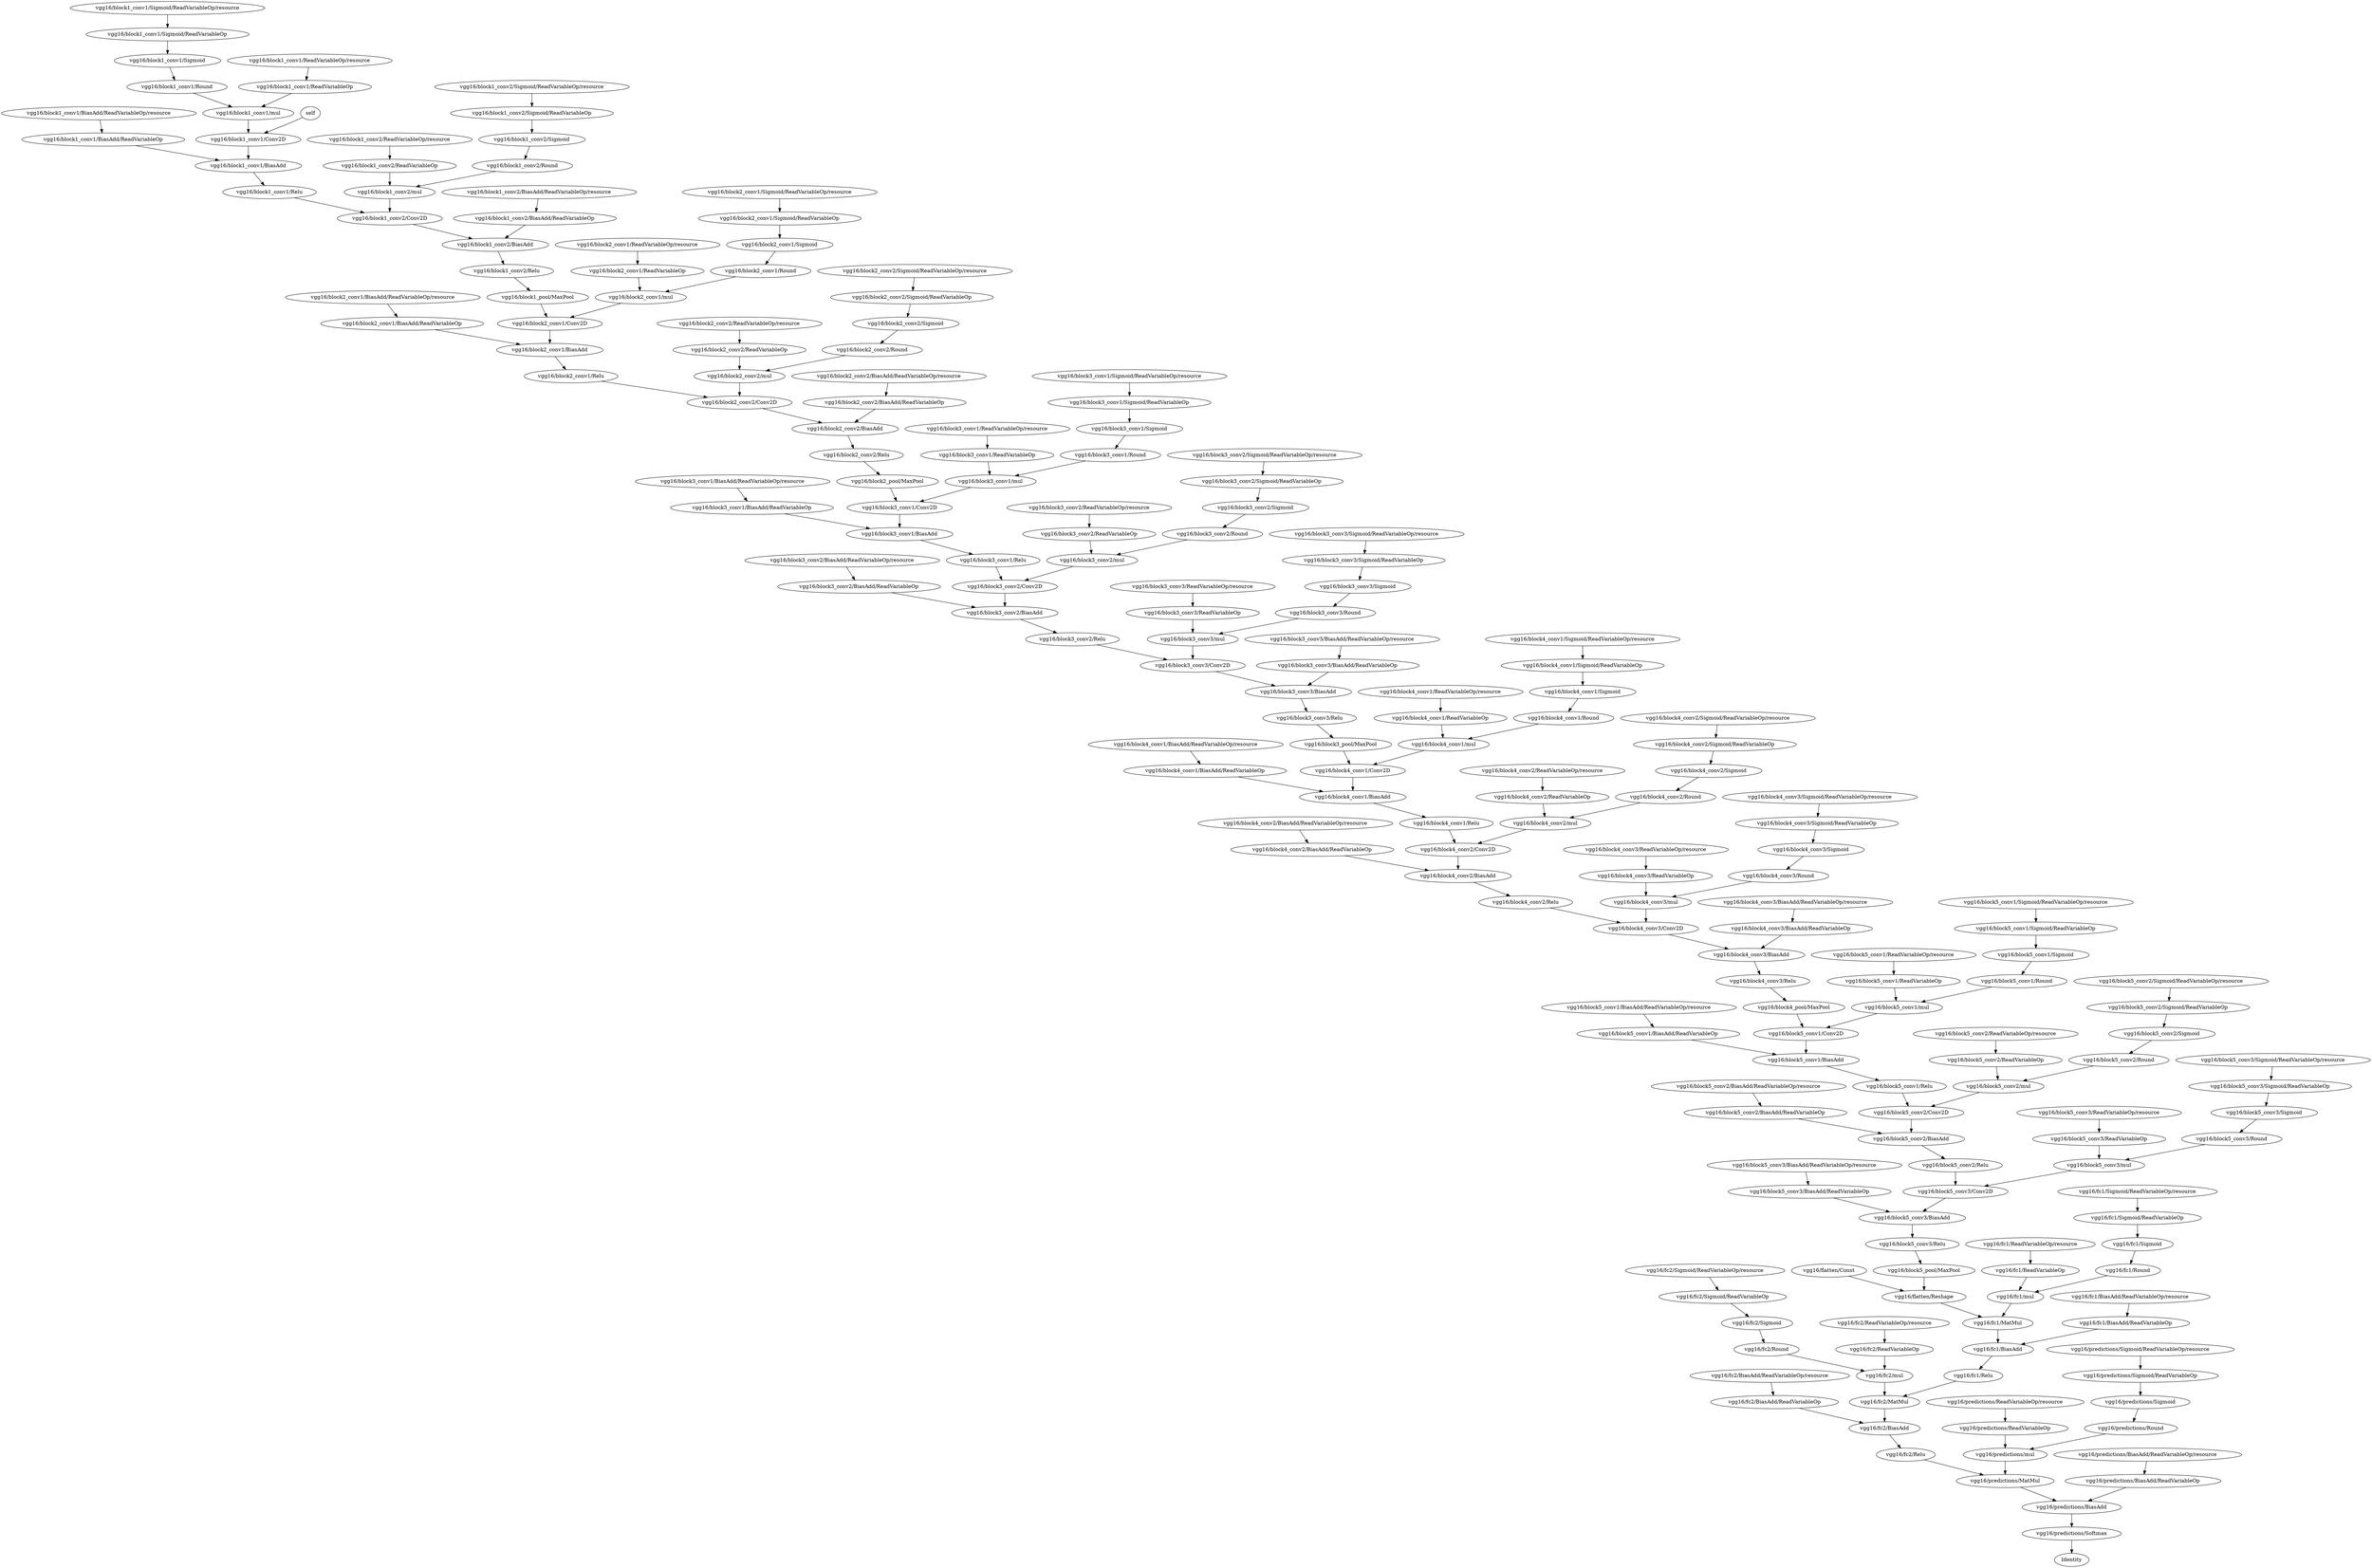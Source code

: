 strict digraph  {
self [op=Placeholder];
"vgg16/block1_conv1/Sigmoid/ReadVariableOp/resource" [op=Placeholder];
"vgg16/block1_conv1/Sigmoid/ReadVariableOp" [op=ReadVariableOp];
"vgg16/block1_conv1/Sigmoid" [op=Sigmoid];
"vgg16/block1_conv1/Round" [op=Round];
"vgg16/block1_conv1/ReadVariableOp/resource" [op=Placeholder];
"vgg16/block1_conv1/ReadVariableOp" [op=ReadVariableOp];
"vgg16/block1_conv1/mul" [op=Mul];
"vgg16/block1_conv1/Conv2D" [op=Conv2D];
"vgg16/block1_conv1/BiasAdd/ReadVariableOp/resource" [op=Placeholder];
"vgg16/block1_conv1/BiasAdd/ReadVariableOp" [op=ReadVariableOp];
"vgg16/block1_conv1/BiasAdd" [op=BiasAdd];
"vgg16/block1_conv1/Relu" [op=Relu];
"vgg16/block1_conv2/Sigmoid/ReadVariableOp/resource" [op=Placeholder];
"vgg16/block1_conv2/Sigmoid/ReadVariableOp" [op=ReadVariableOp];
"vgg16/block1_conv2/Sigmoid" [op=Sigmoid];
"vgg16/block1_conv2/Round" [op=Round];
"vgg16/block1_conv2/ReadVariableOp/resource" [op=Placeholder];
"vgg16/block1_conv2/ReadVariableOp" [op=ReadVariableOp];
"vgg16/block1_conv2/mul" [op=Mul];
"vgg16/block1_conv2/Conv2D" [op=Conv2D];
"vgg16/block1_conv2/BiasAdd/ReadVariableOp/resource" [op=Placeholder];
"vgg16/block1_conv2/BiasAdd/ReadVariableOp" [op=ReadVariableOp];
"vgg16/block1_conv2/BiasAdd" [op=BiasAdd];
"vgg16/block1_conv2/Relu" [op=Relu];
"vgg16/block1_pool/MaxPool" [op=MaxPool];
"vgg16/block2_conv1/Sigmoid/ReadVariableOp/resource" [op=Placeholder];
"vgg16/block2_conv1/Sigmoid/ReadVariableOp" [op=ReadVariableOp];
"vgg16/block2_conv1/Sigmoid" [op=Sigmoid];
"vgg16/block2_conv1/Round" [op=Round];
"vgg16/block2_conv1/ReadVariableOp/resource" [op=Placeholder];
"vgg16/block2_conv1/ReadVariableOp" [op=ReadVariableOp];
"vgg16/block2_conv1/mul" [op=Mul];
"vgg16/block2_conv1/Conv2D" [op=Conv2D];
"vgg16/block2_conv1/BiasAdd/ReadVariableOp/resource" [op=Placeholder];
"vgg16/block2_conv1/BiasAdd/ReadVariableOp" [op=ReadVariableOp];
"vgg16/block2_conv1/BiasAdd" [op=BiasAdd];
"vgg16/block2_conv1/Relu" [op=Relu];
"vgg16/block2_conv2/Sigmoid/ReadVariableOp/resource" [op=Placeholder];
"vgg16/block2_conv2/Sigmoid/ReadVariableOp" [op=ReadVariableOp];
"vgg16/block2_conv2/Sigmoid" [op=Sigmoid];
"vgg16/block2_conv2/Round" [op=Round];
"vgg16/block2_conv2/ReadVariableOp/resource" [op=Placeholder];
"vgg16/block2_conv2/ReadVariableOp" [op=ReadVariableOp];
"vgg16/block2_conv2/mul" [op=Mul];
"vgg16/block2_conv2/Conv2D" [op=Conv2D];
"vgg16/block2_conv2/BiasAdd/ReadVariableOp/resource" [op=Placeholder];
"vgg16/block2_conv2/BiasAdd/ReadVariableOp" [op=ReadVariableOp];
"vgg16/block2_conv2/BiasAdd" [op=BiasAdd];
"vgg16/block2_conv2/Relu" [op=Relu];
"vgg16/block2_pool/MaxPool" [op=MaxPool];
"vgg16/block3_conv1/Sigmoid/ReadVariableOp/resource" [op=Placeholder];
"vgg16/block3_conv1/Sigmoid/ReadVariableOp" [op=ReadVariableOp];
"vgg16/block3_conv1/Sigmoid" [op=Sigmoid];
"vgg16/block3_conv1/Round" [op=Round];
"vgg16/block3_conv1/ReadVariableOp/resource" [op=Placeholder];
"vgg16/block3_conv1/ReadVariableOp" [op=ReadVariableOp];
"vgg16/block3_conv1/mul" [op=Mul];
"vgg16/block3_conv1/Conv2D" [op=Conv2D];
"vgg16/block3_conv1/BiasAdd/ReadVariableOp/resource" [op=Placeholder];
"vgg16/block3_conv1/BiasAdd/ReadVariableOp" [op=ReadVariableOp];
"vgg16/block3_conv1/BiasAdd" [op=BiasAdd];
"vgg16/block3_conv1/Relu" [op=Relu];
"vgg16/block3_conv2/Sigmoid/ReadVariableOp/resource" [op=Placeholder];
"vgg16/block3_conv2/Sigmoid/ReadVariableOp" [op=ReadVariableOp];
"vgg16/block3_conv2/Sigmoid" [op=Sigmoid];
"vgg16/block3_conv2/Round" [op=Round];
"vgg16/block3_conv2/ReadVariableOp/resource" [op=Placeholder];
"vgg16/block3_conv2/ReadVariableOp" [op=ReadVariableOp];
"vgg16/block3_conv2/mul" [op=Mul];
"vgg16/block3_conv2/Conv2D" [op=Conv2D];
"vgg16/block3_conv2/BiasAdd/ReadVariableOp/resource" [op=Placeholder];
"vgg16/block3_conv2/BiasAdd/ReadVariableOp" [op=ReadVariableOp];
"vgg16/block3_conv2/BiasAdd" [op=BiasAdd];
"vgg16/block3_conv2/Relu" [op=Relu];
"vgg16/block3_conv3/Sigmoid/ReadVariableOp/resource" [op=Placeholder];
"vgg16/block3_conv3/Sigmoid/ReadVariableOp" [op=ReadVariableOp];
"vgg16/block3_conv3/Sigmoid" [op=Sigmoid];
"vgg16/block3_conv3/Round" [op=Round];
"vgg16/block3_conv3/ReadVariableOp/resource" [op=Placeholder];
"vgg16/block3_conv3/ReadVariableOp" [op=ReadVariableOp];
"vgg16/block3_conv3/mul" [op=Mul];
"vgg16/block3_conv3/Conv2D" [op=Conv2D];
"vgg16/block3_conv3/BiasAdd/ReadVariableOp/resource" [op=Placeholder];
"vgg16/block3_conv3/BiasAdd/ReadVariableOp" [op=ReadVariableOp];
"vgg16/block3_conv3/BiasAdd" [op=BiasAdd];
"vgg16/block3_conv3/Relu" [op=Relu];
"vgg16/block3_pool/MaxPool" [op=MaxPool];
"vgg16/block4_conv1/Sigmoid/ReadVariableOp/resource" [op=Placeholder];
"vgg16/block4_conv1/Sigmoid/ReadVariableOp" [op=ReadVariableOp];
"vgg16/block4_conv1/Sigmoid" [op=Sigmoid];
"vgg16/block4_conv1/Round" [op=Round];
"vgg16/block4_conv1/ReadVariableOp/resource" [op=Placeholder];
"vgg16/block4_conv1/ReadVariableOp" [op=ReadVariableOp];
"vgg16/block4_conv1/mul" [op=Mul];
"vgg16/block4_conv1/Conv2D" [op=Conv2D];
"vgg16/block4_conv1/BiasAdd/ReadVariableOp/resource" [op=Placeholder];
"vgg16/block4_conv1/BiasAdd/ReadVariableOp" [op=ReadVariableOp];
"vgg16/block4_conv1/BiasAdd" [op=BiasAdd];
"vgg16/block4_conv1/Relu" [op=Relu];
"vgg16/block4_conv2/Sigmoid/ReadVariableOp/resource" [op=Placeholder];
"vgg16/block4_conv2/Sigmoid/ReadVariableOp" [op=ReadVariableOp];
"vgg16/block4_conv2/Sigmoid" [op=Sigmoid];
"vgg16/block4_conv2/Round" [op=Round];
"vgg16/block4_conv2/ReadVariableOp/resource" [op=Placeholder];
"vgg16/block4_conv2/ReadVariableOp" [op=ReadVariableOp];
"vgg16/block4_conv2/mul" [op=Mul];
"vgg16/block4_conv2/Conv2D" [op=Conv2D];
"vgg16/block4_conv2/BiasAdd/ReadVariableOp/resource" [op=Placeholder];
"vgg16/block4_conv2/BiasAdd/ReadVariableOp" [op=ReadVariableOp];
"vgg16/block4_conv2/BiasAdd" [op=BiasAdd];
"vgg16/block4_conv2/Relu" [op=Relu];
"vgg16/block4_conv3/Sigmoid/ReadVariableOp/resource" [op=Placeholder];
"vgg16/block4_conv3/Sigmoid/ReadVariableOp" [op=ReadVariableOp];
"vgg16/block4_conv3/Sigmoid" [op=Sigmoid];
"vgg16/block4_conv3/Round" [op=Round];
"vgg16/block4_conv3/ReadVariableOp/resource" [op=Placeholder];
"vgg16/block4_conv3/ReadVariableOp" [op=ReadVariableOp];
"vgg16/block4_conv3/mul" [op=Mul];
"vgg16/block4_conv3/Conv2D" [op=Conv2D];
"vgg16/block4_conv3/BiasAdd/ReadVariableOp/resource" [op=Placeholder];
"vgg16/block4_conv3/BiasAdd/ReadVariableOp" [op=ReadVariableOp];
"vgg16/block4_conv3/BiasAdd" [op=BiasAdd];
"vgg16/block4_conv3/Relu" [op=Relu];
"vgg16/block4_pool/MaxPool" [op=MaxPool];
"vgg16/block5_conv1/Sigmoid/ReadVariableOp/resource" [op=Placeholder];
"vgg16/block5_conv1/Sigmoid/ReadVariableOp" [op=ReadVariableOp];
"vgg16/block5_conv1/Sigmoid" [op=Sigmoid];
"vgg16/block5_conv1/Round" [op=Round];
"vgg16/block5_conv1/ReadVariableOp/resource" [op=Placeholder];
"vgg16/block5_conv1/ReadVariableOp" [op=ReadVariableOp];
"vgg16/block5_conv1/mul" [op=Mul];
"vgg16/block5_conv1/Conv2D" [op=Conv2D];
"vgg16/block5_conv1/BiasAdd/ReadVariableOp/resource" [op=Placeholder];
"vgg16/block5_conv1/BiasAdd/ReadVariableOp" [op=ReadVariableOp];
"vgg16/block5_conv1/BiasAdd" [op=BiasAdd];
"vgg16/block5_conv1/Relu" [op=Relu];
"vgg16/block5_conv2/Sigmoid/ReadVariableOp/resource" [op=Placeholder];
"vgg16/block5_conv2/Sigmoid/ReadVariableOp" [op=ReadVariableOp];
"vgg16/block5_conv2/Sigmoid" [op=Sigmoid];
"vgg16/block5_conv2/Round" [op=Round];
"vgg16/block5_conv2/ReadVariableOp/resource" [op=Placeholder];
"vgg16/block5_conv2/ReadVariableOp" [op=ReadVariableOp];
"vgg16/block5_conv2/mul" [op=Mul];
"vgg16/block5_conv2/Conv2D" [op=Conv2D];
"vgg16/block5_conv2/BiasAdd/ReadVariableOp/resource" [op=Placeholder];
"vgg16/block5_conv2/BiasAdd/ReadVariableOp" [op=ReadVariableOp];
"vgg16/block5_conv2/BiasAdd" [op=BiasAdd];
"vgg16/block5_conv2/Relu" [op=Relu];
"vgg16/block5_conv3/Sigmoid/ReadVariableOp/resource" [op=Placeholder];
"vgg16/block5_conv3/Sigmoid/ReadVariableOp" [op=ReadVariableOp];
"vgg16/block5_conv3/Sigmoid" [op=Sigmoid];
"vgg16/block5_conv3/Round" [op=Round];
"vgg16/block5_conv3/ReadVariableOp/resource" [op=Placeholder];
"vgg16/block5_conv3/ReadVariableOp" [op=ReadVariableOp];
"vgg16/block5_conv3/mul" [op=Mul];
"vgg16/block5_conv3/Conv2D" [op=Conv2D];
"vgg16/block5_conv3/BiasAdd/ReadVariableOp/resource" [op=Placeholder];
"vgg16/block5_conv3/BiasAdd/ReadVariableOp" [op=ReadVariableOp];
"vgg16/block5_conv3/BiasAdd" [op=BiasAdd];
"vgg16/block5_conv3/Relu" [op=Relu];
"vgg16/block5_pool/MaxPool" [op=MaxPool];
"vgg16/flatten/Const" [op=Const];
"vgg16/flatten/Reshape" [op=Reshape];
"vgg16/fc1/Sigmoid/ReadVariableOp/resource" [op=Placeholder];
"vgg16/fc1/Sigmoid/ReadVariableOp" [op=ReadVariableOp];
"vgg16/fc1/Sigmoid" [op=Sigmoid];
"vgg16/fc1/Round" [op=Round];
"vgg16/fc1/ReadVariableOp/resource" [op=Placeholder];
"vgg16/fc1/ReadVariableOp" [op=ReadVariableOp];
"vgg16/fc1/mul" [op=Mul];
"vgg16/fc1/MatMul" [op=MatMul];
"vgg16/fc1/BiasAdd/ReadVariableOp/resource" [op=Placeholder];
"vgg16/fc1/BiasAdd/ReadVariableOp" [op=ReadVariableOp];
"vgg16/fc1/BiasAdd" [op=BiasAdd];
"vgg16/fc1/Relu" [op=Relu];
"vgg16/fc2/Sigmoid/ReadVariableOp/resource" [op=Placeholder];
"vgg16/fc2/Sigmoid/ReadVariableOp" [op=ReadVariableOp];
"vgg16/fc2/Sigmoid" [op=Sigmoid];
"vgg16/fc2/Round" [op=Round];
"vgg16/fc2/ReadVariableOp/resource" [op=Placeholder];
"vgg16/fc2/ReadVariableOp" [op=ReadVariableOp];
"vgg16/fc2/mul" [op=Mul];
"vgg16/fc2/MatMul" [op=MatMul];
"vgg16/fc2/BiasAdd/ReadVariableOp/resource" [op=Placeholder];
"vgg16/fc2/BiasAdd/ReadVariableOp" [op=ReadVariableOp];
"vgg16/fc2/BiasAdd" [op=BiasAdd];
"vgg16/fc2/Relu" [op=Relu];
"vgg16/predictions/Sigmoid/ReadVariableOp/resource" [op=Placeholder];
"vgg16/predictions/Sigmoid/ReadVariableOp" [op=ReadVariableOp];
"vgg16/predictions/Sigmoid" [op=Sigmoid];
"vgg16/predictions/Round" [op=Round];
"vgg16/predictions/ReadVariableOp/resource" [op=Placeholder];
"vgg16/predictions/ReadVariableOp" [op=ReadVariableOp];
"vgg16/predictions/mul" [op=Mul];
"vgg16/predictions/MatMul" [op=MatMul];
"vgg16/predictions/BiasAdd/ReadVariableOp/resource" [op=Placeholder];
"vgg16/predictions/BiasAdd/ReadVariableOp" [op=ReadVariableOp];
"vgg16/predictions/BiasAdd" [op=BiasAdd];
"vgg16/predictions/Softmax" [op=Softmax];
Identity [op=Identity];
self -> "vgg16/block1_conv1/Conv2D";
"vgg16/block1_conv1/Sigmoid/ReadVariableOp/resource" -> "vgg16/block1_conv1/Sigmoid/ReadVariableOp";
"vgg16/block1_conv1/Sigmoid/ReadVariableOp" -> "vgg16/block1_conv1/Sigmoid";
"vgg16/block1_conv1/Sigmoid" -> "vgg16/block1_conv1/Round";
"vgg16/block1_conv1/Round" -> "vgg16/block1_conv1/mul";
"vgg16/block1_conv1/ReadVariableOp/resource" -> "vgg16/block1_conv1/ReadVariableOp";
"vgg16/block1_conv1/ReadVariableOp" -> "vgg16/block1_conv1/mul";
"vgg16/block1_conv1/mul" -> "vgg16/block1_conv1/Conv2D";
"vgg16/block1_conv1/Conv2D" -> "vgg16/block1_conv1/BiasAdd";
"vgg16/block1_conv1/BiasAdd/ReadVariableOp/resource" -> "vgg16/block1_conv1/BiasAdd/ReadVariableOp";
"vgg16/block1_conv1/BiasAdd/ReadVariableOp" -> "vgg16/block1_conv1/BiasAdd";
"vgg16/block1_conv1/BiasAdd" -> "vgg16/block1_conv1/Relu";
"vgg16/block1_conv1/Relu" -> "vgg16/block1_conv2/Conv2D";
"vgg16/block1_conv2/Sigmoid/ReadVariableOp/resource" -> "vgg16/block1_conv2/Sigmoid/ReadVariableOp";
"vgg16/block1_conv2/Sigmoid/ReadVariableOp" -> "vgg16/block1_conv2/Sigmoid";
"vgg16/block1_conv2/Sigmoid" -> "vgg16/block1_conv2/Round";
"vgg16/block1_conv2/Round" -> "vgg16/block1_conv2/mul";
"vgg16/block1_conv2/ReadVariableOp/resource" -> "vgg16/block1_conv2/ReadVariableOp";
"vgg16/block1_conv2/ReadVariableOp" -> "vgg16/block1_conv2/mul";
"vgg16/block1_conv2/mul" -> "vgg16/block1_conv2/Conv2D";
"vgg16/block1_conv2/Conv2D" -> "vgg16/block1_conv2/BiasAdd";
"vgg16/block1_conv2/BiasAdd/ReadVariableOp/resource" -> "vgg16/block1_conv2/BiasAdd/ReadVariableOp";
"vgg16/block1_conv2/BiasAdd/ReadVariableOp" -> "vgg16/block1_conv2/BiasAdd";
"vgg16/block1_conv2/BiasAdd" -> "vgg16/block1_conv2/Relu";
"vgg16/block1_conv2/Relu" -> "vgg16/block1_pool/MaxPool";
"vgg16/block1_pool/MaxPool" -> "vgg16/block2_conv1/Conv2D";
"vgg16/block2_conv1/Sigmoid/ReadVariableOp/resource" -> "vgg16/block2_conv1/Sigmoid/ReadVariableOp";
"vgg16/block2_conv1/Sigmoid/ReadVariableOp" -> "vgg16/block2_conv1/Sigmoid";
"vgg16/block2_conv1/Sigmoid" -> "vgg16/block2_conv1/Round";
"vgg16/block2_conv1/Round" -> "vgg16/block2_conv1/mul";
"vgg16/block2_conv1/ReadVariableOp/resource" -> "vgg16/block2_conv1/ReadVariableOp";
"vgg16/block2_conv1/ReadVariableOp" -> "vgg16/block2_conv1/mul";
"vgg16/block2_conv1/mul" -> "vgg16/block2_conv1/Conv2D";
"vgg16/block2_conv1/Conv2D" -> "vgg16/block2_conv1/BiasAdd";
"vgg16/block2_conv1/BiasAdd/ReadVariableOp/resource" -> "vgg16/block2_conv1/BiasAdd/ReadVariableOp";
"vgg16/block2_conv1/BiasAdd/ReadVariableOp" -> "vgg16/block2_conv1/BiasAdd";
"vgg16/block2_conv1/BiasAdd" -> "vgg16/block2_conv1/Relu";
"vgg16/block2_conv1/Relu" -> "vgg16/block2_conv2/Conv2D";
"vgg16/block2_conv2/Sigmoid/ReadVariableOp/resource" -> "vgg16/block2_conv2/Sigmoid/ReadVariableOp";
"vgg16/block2_conv2/Sigmoid/ReadVariableOp" -> "vgg16/block2_conv2/Sigmoid";
"vgg16/block2_conv2/Sigmoid" -> "vgg16/block2_conv2/Round";
"vgg16/block2_conv2/Round" -> "vgg16/block2_conv2/mul";
"vgg16/block2_conv2/ReadVariableOp/resource" -> "vgg16/block2_conv2/ReadVariableOp";
"vgg16/block2_conv2/ReadVariableOp" -> "vgg16/block2_conv2/mul";
"vgg16/block2_conv2/mul" -> "vgg16/block2_conv2/Conv2D";
"vgg16/block2_conv2/Conv2D" -> "vgg16/block2_conv2/BiasAdd";
"vgg16/block2_conv2/BiasAdd/ReadVariableOp/resource" -> "vgg16/block2_conv2/BiasAdd/ReadVariableOp";
"vgg16/block2_conv2/BiasAdd/ReadVariableOp" -> "vgg16/block2_conv2/BiasAdd";
"vgg16/block2_conv2/BiasAdd" -> "vgg16/block2_conv2/Relu";
"vgg16/block2_conv2/Relu" -> "vgg16/block2_pool/MaxPool";
"vgg16/block2_pool/MaxPool" -> "vgg16/block3_conv1/Conv2D";
"vgg16/block3_conv1/Sigmoid/ReadVariableOp/resource" -> "vgg16/block3_conv1/Sigmoid/ReadVariableOp";
"vgg16/block3_conv1/Sigmoid/ReadVariableOp" -> "vgg16/block3_conv1/Sigmoid";
"vgg16/block3_conv1/Sigmoid" -> "vgg16/block3_conv1/Round";
"vgg16/block3_conv1/Round" -> "vgg16/block3_conv1/mul";
"vgg16/block3_conv1/ReadVariableOp/resource" -> "vgg16/block3_conv1/ReadVariableOp";
"vgg16/block3_conv1/ReadVariableOp" -> "vgg16/block3_conv1/mul";
"vgg16/block3_conv1/mul" -> "vgg16/block3_conv1/Conv2D";
"vgg16/block3_conv1/Conv2D" -> "vgg16/block3_conv1/BiasAdd";
"vgg16/block3_conv1/BiasAdd/ReadVariableOp/resource" -> "vgg16/block3_conv1/BiasAdd/ReadVariableOp";
"vgg16/block3_conv1/BiasAdd/ReadVariableOp" -> "vgg16/block3_conv1/BiasAdd";
"vgg16/block3_conv1/BiasAdd" -> "vgg16/block3_conv1/Relu";
"vgg16/block3_conv1/Relu" -> "vgg16/block3_conv2/Conv2D";
"vgg16/block3_conv2/Sigmoid/ReadVariableOp/resource" -> "vgg16/block3_conv2/Sigmoid/ReadVariableOp";
"vgg16/block3_conv2/Sigmoid/ReadVariableOp" -> "vgg16/block3_conv2/Sigmoid";
"vgg16/block3_conv2/Sigmoid" -> "vgg16/block3_conv2/Round";
"vgg16/block3_conv2/Round" -> "vgg16/block3_conv2/mul";
"vgg16/block3_conv2/ReadVariableOp/resource" -> "vgg16/block3_conv2/ReadVariableOp";
"vgg16/block3_conv2/ReadVariableOp" -> "vgg16/block3_conv2/mul";
"vgg16/block3_conv2/mul" -> "vgg16/block3_conv2/Conv2D";
"vgg16/block3_conv2/Conv2D" -> "vgg16/block3_conv2/BiasAdd";
"vgg16/block3_conv2/BiasAdd/ReadVariableOp/resource" -> "vgg16/block3_conv2/BiasAdd/ReadVariableOp";
"vgg16/block3_conv2/BiasAdd/ReadVariableOp" -> "vgg16/block3_conv2/BiasAdd";
"vgg16/block3_conv2/BiasAdd" -> "vgg16/block3_conv2/Relu";
"vgg16/block3_conv2/Relu" -> "vgg16/block3_conv3/Conv2D";
"vgg16/block3_conv3/Sigmoid/ReadVariableOp/resource" -> "vgg16/block3_conv3/Sigmoid/ReadVariableOp";
"vgg16/block3_conv3/Sigmoid/ReadVariableOp" -> "vgg16/block3_conv3/Sigmoid";
"vgg16/block3_conv3/Sigmoid" -> "vgg16/block3_conv3/Round";
"vgg16/block3_conv3/Round" -> "vgg16/block3_conv3/mul";
"vgg16/block3_conv3/ReadVariableOp/resource" -> "vgg16/block3_conv3/ReadVariableOp";
"vgg16/block3_conv3/ReadVariableOp" -> "vgg16/block3_conv3/mul";
"vgg16/block3_conv3/mul" -> "vgg16/block3_conv3/Conv2D";
"vgg16/block3_conv3/Conv2D" -> "vgg16/block3_conv3/BiasAdd";
"vgg16/block3_conv3/BiasAdd/ReadVariableOp/resource" -> "vgg16/block3_conv3/BiasAdd/ReadVariableOp";
"vgg16/block3_conv3/BiasAdd/ReadVariableOp" -> "vgg16/block3_conv3/BiasAdd";
"vgg16/block3_conv3/BiasAdd" -> "vgg16/block3_conv3/Relu";
"vgg16/block3_conv3/Relu" -> "vgg16/block3_pool/MaxPool";
"vgg16/block3_pool/MaxPool" -> "vgg16/block4_conv1/Conv2D";
"vgg16/block4_conv1/Sigmoid/ReadVariableOp/resource" -> "vgg16/block4_conv1/Sigmoid/ReadVariableOp";
"vgg16/block4_conv1/Sigmoid/ReadVariableOp" -> "vgg16/block4_conv1/Sigmoid";
"vgg16/block4_conv1/Sigmoid" -> "vgg16/block4_conv1/Round";
"vgg16/block4_conv1/Round" -> "vgg16/block4_conv1/mul";
"vgg16/block4_conv1/ReadVariableOp/resource" -> "vgg16/block4_conv1/ReadVariableOp";
"vgg16/block4_conv1/ReadVariableOp" -> "vgg16/block4_conv1/mul";
"vgg16/block4_conv1/mul" -> "vgg16/block4_conv1/Conv2D";
"vgg16/block4_conv1/Conv2D" -> "vgg16/block4_conv1/BiasAdd";
"vgg16/block4_conv1/BiasAdd/ReadVariableOp/resource" -> "vgg16/block4_conv1/BiasAdd/ReadVariableOp";
"vgg16/block4_conv1/BiasAdd/ReadVariableOp" -> "vgg16/block4_conv1/BiasAdd";
"vgg16/block4_conv1/BiasAdd" -> "vgg16/block4_conv1/Relu";
"vgg16/block4_conv1/Relu" -> "vgg16/block4_conv2/Conv2D";
"vgg16/block4_conv2/Sigmoid/ReadVariableOp/resource" -> "vgg16/block4_conv2/Sigmoid/ReadVariableOp";
"vgg16/block4_conv2/Sigmoid/ReadVariableOp" -> "vgg16/block4_conv2/Sigmoid";
"vgg16/block4_conv2/Sigmoid" -> "vgg16/block4_conv2/Round";
"vgg16/block4_conv2/Round" -> "vgg16/block4_conv2/mul";
"vgg16/block4_conv2/ReadVariableOp/resource" -> "vgg16/block4_conv2/ReadVariableOp";
"vgg16/block4_conv2/ReadVariableOp" -> "vgg16/block4_conv2/mul";
"vgg16/block4_conv2/mul" -> "vgg16/block4_conv2/Conv2D";
"vgg16/block4_conv2/Conv2D" -> "vgg16/block4_conv2/BiasAdd";
"vgg16/block4_conv2/BiasAdd/ReadVariableOp/resource" -> "vgg16/block4_conv2/BiasAdd/ReadVariableOp";
"vgg16/block4_conv2/BiasAdd/ReadVariableOp" -> "vgg16/block4_conv2/BiasAdd";
"vgg16/block4_conv2/BiasAdd" -> "vgg16/block4_conv2/Relu";
"vgg16/block4_conv2/Relu" -> "vgg16/block4_conv3/Conv2D";
"vgg16/block4_conv3/Sigmoid/ReadVariableOp/resource" -> "vgg16/block4_conv3/Sigmoid/ReadVariableOp";
"vgg16/block4_conv3/Sigmoid/ReadVariableOp" -> "vgg16/block4_conv3/Sigmoid";
"vgg16/block4_conv3/Sigmoid" -> "vgg16/block4_conv3/Round";
"vgg16/block4_conv3/Round" -> "vgg16/block4_conv3/mul";
"vgg16/block4_conv3/ReadVariableOp/resource" -> "vgg16/block4_conv3/ReadVariableOp";
"vgg16/block4_conv3/ReadVariableOp" -> "vgg16/block4_conv3/mul";
"vgg16/block4_conv3/mul" -> "vgg16/block4_conv3/Conv2D";
"vgg16/block4_conv3/Conv2D" -> "vgg16/block4_conv3/BiasAdd";
"vgg16/block4_conv3/BiasAdd/ReadVariableOp/resource" -> "vgg16/block4_conv3/BiasAdd/ReadVariableOp";
"vgg16/block4_conv3/BiasAdd/ReadVariableOp" -> "vgg16/block4_conv3/BiasAdd";
"vgg16/block4_conv3/BiasAdd" -> "vgg16/block4_conv3/Relu";
"vgg16/block4_conv3/Relu" -> "vgg16/block4_pool/MaxPool";
"vgg16/block4_pool/MaxPool" -> "vgg16/block5_conv1/Conv2D";
"vgg16/block5_conv1/Sigmoid/ReadVariableOp/resource" -> "vgg16/block5_conv1/Sigmoid/ReadVariableOp";
"vgg16/block5_conv1/Sigmoid/ReadVariableOp" -> "vgg16/block5_conv1/Sigmoid";
"vgg16/block5_conv1/Sigmoid" -> "vgg16/block5_conv1/Round";
"vgg16/block5_conv1/Round" -> "vgg16/block5_conv1/mul";
"vgg16/block5_conv1/ReadVariableOp/resource" -> "vgg16/block5_conv1/ReadVariableOp";
"vgg16/block5_conv1/ReadVariableOp" -> "vgg16/block5_conv1/mul";
"vgg16/block5_conv1/mul" -> "vgg16/block5_conv1/Conv2D";
"vgg16/block5_conv1/Conv2D" -> "vgg16/block5_conv1/BiasAdd";
"vgg16/block5_conv1/BiasAdd/ReadVariableOp/resource" -> "vgg16/block5_conv1/BiasAdd/ReadVariableOp";
"vgg16/block5_conv1/BiasAdd/ReadVariableOp" -> "vgg16/block5_conv1/BiasAdd";
"vgg16/block5_conv1/BiasAdd" -> "vgg16/block5_conv1/Relu";
"vgg16/block5_conv1/Relu" -> "vgg16/block5_conv2/Conv2D";
"vgg16/block5_conv2/Sigmoid/ReadVariableOp/resource" -> "vgg16/block5_conv2/Sigmoid/ReadVariableOp";
"vgg16/block5_conv2/Sigmoid/ReadVariableOp" -> "vgg16/block5_conv2/Sigmoid";
"vgg16/block5_conv2/Sigmoid" -> "vgg16/block5_conv2/Round";
"vgg16/block5_conv2/Round" -> "vgg16/block5_conv2/mul";
"vgg16/block5_conv2/ReadVariableOp/resource" -> "vgg16/block5_conv2/ReadVariableOp";
"vgg16/block5_conv2/ReadVariableOp" -> "vgg16/block5_conv2/mul";
"vgg16/block5_conv2/mul" -> "vgg16/block5_conv2/Conv2D";
"vgg16/block5_conv2/Conv2D" -> "vgg16/block5_conv2/BiasAdd";
"vgg16/block5_conv2/BiasAdd/ReadVariableOp/resource" -> "vgg16/block5_conv2/BiasAdd/ReadVariableOp";
"vgg16/block5_conv2/BiasAdd/ReadVariableOp" -> "vgg16/block5_conv2/BiasAdd";
"vgg16/block5_conv2/BiasAdd" -> "vgg16/block5_conv2/Relu";
"vgg16/block5_conv2/Relu" -> "vgg16/block5_conv3/Conv2D";
"vgg16/block5_conv3/Sigmoid/ReadVariableOp/resource" -> "vgg16/block5_conv3/Sigmoid/ReadVariableOp";
"vgg16/block5_conv3/Sigmoid/ReadVariableOp" -> "vgg16/block5_conv3/Sigmoid";
"vgg16/block5_conv3/Sigmoid" -> "vgg16/block5_conv3/Round";
"vgg16/block5_conv3/Round" -> "vgg16/block5_conv3/mul";
"vgg16/block5_conv3/ReadVariableOp/resource" -> "vgg16/block5_conv3/ReadVariableOp";
"vgg16/block5_conv3/ReadVariableOp" -> "vgg16/block5_conv3/mul";
"vgg16/block5_conv3/mul" -> "vgg16/block5_conv3/Conv2D";
"vgg16/block5_conv3/Conv2D" -> "vgg16/block5_conv3/BiasAdd";
"vgg16/block5_conv3/BiasAdd/ReadVariableOp/resource" -> "vgg16/block5_conv3/BiasAdd/ReadVariableOp";
"vgg16/block5_conv3/BiasAdd/ReadVariableOp" -> "vgg16/block5_conv3/BiasAdd";
"vgg16/block5_conv3/BiasAdd" -> "vgg16/block5_conv3/Relu";
"vgg16/block5_conv3/Relu" -> "vgg16/block5_pool/MaxPool";
"vgg16/block5_pool/MaxPool" -> "vgg16/flatten/Reshape";
"vgg16/flatten/Const" -> "vgg16/flatten/Reshape";
"vgg16/flatten/Reshape" -> "vgg16/fc1/MatMul";
"vgg16/fc1/Sigmoid/ReadVariableOp/resource" -> "vgg16/fc1/Sigmoid/ReadVariableOp";
"vgg16/fc1/Sigmoid/ReadVariableOp" -> "vgg16/fc1/Sigmoid";
"vgg16/fc1/Sigmoid" -> "vgg16/fc1/Round";
"vgg16/fc1/Round" -> "vgg16/fc1/mul";
"vgg16/fc1/ReadVariableOp/resource" -> "vgg16/fc1/ReadVariableOp";
"vgg16/fc1/ReadVariableOp" -> "vgg16/fc1/mul";
"vgg16/fc1/mul" -> "vgg16/fc1/MatMul";
"vgg16/fc1/MatMul" -> "vgg16/fc1/BiasAdd";
"vgg16/fc1/BiasAdd/ReadVariableOp/resource" -> "vgg16/fc1/BiasAdd/ReadVariableOp";
"vgg16/fc1/BiasAdd/ReadVariableOp" -> "vgg16/fc1/BiasAdd";
"vgg16/fc1/BiasAdd" -> "vgg16/fc1/Relu";
"vgg16/fc1/Relu" -> "vgg16/fc2/MatMul";
"vgg16/fc2/Sigmoid/ReadVariableOp/resource" -> "vgg16/fc2/Sigmoid/ReadVariableOp";
"vgg16/fc2/Sigmoid/ReadVariableOp" -> "vgg16/fc2/Sigmoid";
"vgg16/fc2/Sigmoid" -> "vgg16/fc2/Round";
"vgg16/fc2/Round" -> "vgg16/fc2/mul";
"vgg16/fc2/ReadVariableOp/resource" -> "vgg16/fc2/ReadVariableOp";
"vgg16/fc2/ReadVariableOp" -> "vgg16/fc2/mul";
"vgg16/fc2/mul" -> "vgg16/fc2/MatMul";
"vgg16/fc2/MatMul" -> "vgg16/fc2/BiasAdd";
"vgg16/fc2/BiasAdd/ReadVariableOp/resource" -> "vgg16/fc2/BiasAdd/ReadVariableOp";
"vgg16/fc2/BiasAdd/ReadVariableOp" -> "vgg16/fc2/BiasAdd";
"vgg16/fc2/BiasAdd" -> "vgg16/fc2/Relu";
"vgg16/fc2/Relu" -> "vgg16/predictions/MatMul";
"vgg16/predictions/Sigmoid/ReadVariableOp/resource" -> "vgg16/predictions/Sigmoid/ReadVariableOp";
"vgg16/predictions/Sigmoid/ReadVariableOp" -> "vgg16/predictions/Sigmoid";
"vgg16/predictions/Sigmoid" -> "vgg16/predictions/Round";
"vgg16/predictions/Round" -> "vgg16/predictions/mul";
"vgg16/predictions/ReadVariableOp/resource" -> "vgg16/predictions/ReadVariableOp";
"vgg16/predictions/ReadVariableOp" -> "vgg16/predictions/mul";
"vgg16/predictions/mul" -> "vgg16/predictions/MatMul";
"vgg16/predictions/MatMul" -> "vgg16/predictions/BiasAdd";
"vgg16/predictions/BiasAdd/ReadVariableOp/resource" -> "vgg16/predictions/BiasAdd/ReadVariableOp";
"vgg16/predictions/BiasAdd/ReadVariableOp" -> "vgg16/predictions/BiasAdd";
"vgg16/predictions/BiasAdd" -> "vgg16/predictions/Softmax";
"vgg16/predictions/Softmax" -> Identity;
}

